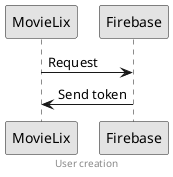 @startuml

skinparam componentStyle uml2
skinparam monochrome true

footer User creation

MovieLix -> Firebase : Request
Firebase -> MovieLix : Send token

@enduml